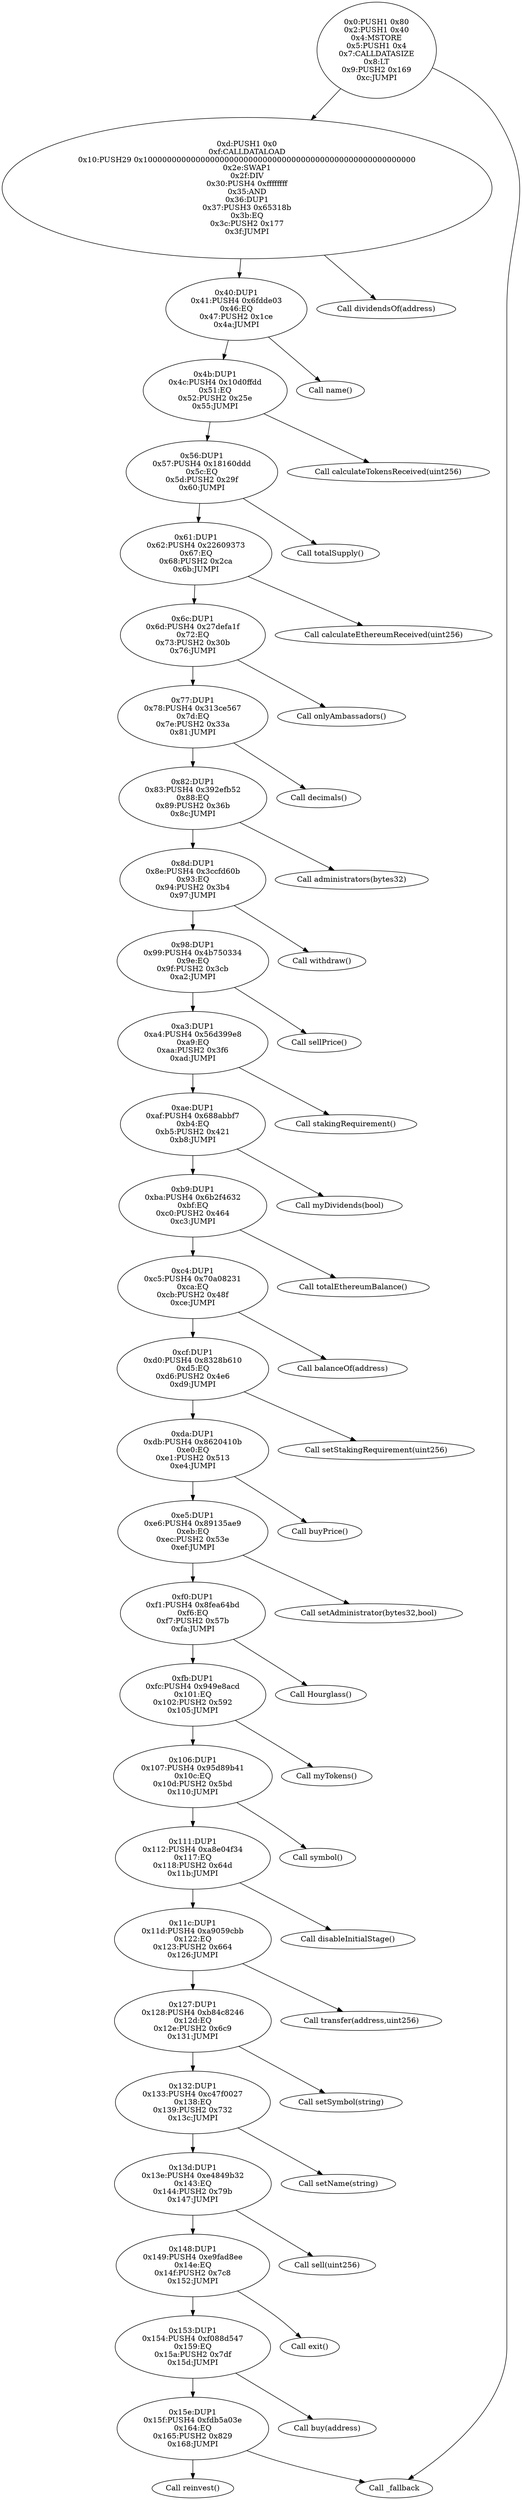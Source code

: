 digraph{
0[label="0x0:PUSH1 0x80
0x2:PUSH1 0x40
0x4:MSTORE
0x5:PUSH1 0x4
0x7:CALLDATASIZE
0x8:LT
0x9:PUSH2 0x169
0xc:JUMPI"]
0 -> 13
0 -> 361
13[label="0xd:PUSH1 0x0
0xf:CALLDATALOAD
0x10:PUSH29 0x100000000000000000000000000000000000000000000000000000000
0x2e:SWAP1
0x2f:DIV
0x30:PUSH4 0xffffffff
0x35:AND
0x36:DUP1
0x37:PUSH3 0x65318b
0x3b:EQ
0x3c:PUSH2 0x177
0x3f:JUMPI"]
13 -> 64
13 -> 375
64[label="0x40:DUP1
0x41:PUSH4 0x6fdde03
0x46:EQ
0x47:PUSH2 0x1ce
0x4a:JUMPI"]
64 -> 75
64 -> 462
75[label="0x4b:DUP1
0x4c:PUSH4 0x10d0ffdd
0x51:EQ
0x52:PUSH2 0x25e
0x55:JUMPI"]
75 -> 86
75 -> 606
86[label="0x56:DUP1
0x57:PUSH4 0x18160ddd
0x5c:EQ
0x5d:PUSH2 0x29f
0x60:JUMPI"]
86 -> 97
86 -> 671
97[label="0x61:DUP1
0x62:PUSH4 0x22609373
0x67:EQ
0x68:PUSH2 0x2ca
0x6b:JUMPI"]
97 -> 108
97 -> 714
108[label="0x6c:DUP1
0x6d:PUSH4 0x27defa1f
0x72:EQ
0x73:PUSH2 0x30b
0x76:JUMPI"]
108 -> 119
108 -> 779
119[label="0x77:DUP1
0x78:PUSH4 0x313ce567
0x7d:EQ
0x7e:PUSH2 0x33a
0x81:JUMPI"]
119 -> 130
119 -> 826
130[label="0x82:DUP1
0x83:PUSH4 0x392efb52
0x88:EQ
0x89:PUSH2 0x36b
0x8c:JUMPI"]
130 -> 141
130 -> 875
141[label="0x8d:DUP1
0x8e:PUSH4 0x3ccfd60b
0x93:EQ
0x94:PUSH2 0x3b4
0x97:JUMPI"]
141 -> 152
141 -> 948
152[label="0x98:DUP1
0x99:PUSH4 0x4b750334
0x9e:EQ
0x9f:PUSH2 0x3cb
0xa2:JUMPI"]
152 -> 163
152 -> 971
163[label="0xa3:DUP1
0xa4:PUSH4 0x56d399e8
0xa9:EQ
0xaa:PUSH2 0x3f6
0xad:JUMPI"]
163 -> 174
163 -> 1014
174[label="0xae:DUP1
0xaf:PUSH4 0x688abbf7
0xb4:EQ
0xb5:PUSH2 0x421
0xb8:JUMPI"]
174 -> 185
174 -> 1057
185[label="0xb9:DUP1
0xba:PUSH4 0x6b2f4632
0xbf:EQ
0xc0:PUSH2 0x464
0xc3:JUMPI"]
185 -> 196
185 -> 1124
196[label="0xc4:DUP1
0xc5:PUSH4 0x70a08231
0xca:EQ
0xcb:PUSH2 0x48f
0xce:JUMPI"]
196 -> 207
196 -> 1167
207[label="0xcf:DUP1
0xd0:PUSH4 0x8328b610
0xd5:EQ
0xd6:PUSH2 0x4e6
0xd9:JUMPI"]
207 -> 218
207 -> 1254
218[label="0xda:DUP1
0xdb:PUSH4 0x8620410b
0xe0:EQ
0xe1:PUSH2 0x513
0xe4:JUMPI"]
218 -> 229
218 -> 1299
229[label="0xe5:DUP1
0xe6:PUSH4 0x89135ae9
0xeb:EQ
0xec:PUSH2 0x53e
0xef:JUMPI"]
229 -> 240
229 -> 1342
240[label="0xf0:DUP1
0xf1:PUSH4 0x8fea64bd
0xf6:EQ
0xf7:PUSH2 0x57b
0xfa:JUMPI"]
240 -> 251
240 -> 1403
251[label="0xfb:DUP1
0xfc:PUSH4 0x949e8acd
0x101:EQ
0x102:PUSH2 0x592
0x105:JUMPI"]
251 -> 262
251 -> 1426
262[label="0x106:DUP1
0x107:PUSH4 0x95d89b41
0x10c:EQ
0x10d:PUSH2 0x5bd
0x110:JUMPI"]
262 -> 273
262 -> 1469
273[label="0x111:DUP1
0x112:PUSH4 0xa8e04f34
0x117:EQ
0x118:PUSH2 0x64d
0x11b:JUMPI"]
273 -> 284
273 -> 1613
284[label="0x11c:DUP1
0x11d:PUSH4 0xa9059cbb
0x122:EQ
0x123:PUSH2 0x664
0x126:JUMPI"]
284 -> 295
284 -> 1636
295[label="0x127:DUP1
0x128:PUSH4 0xb84c8246
0x12d:EQ
0x12e:PUSH2 0x6c9
0x131:JUMPI"]
295 -> 306
295 -> 1737
306[label="0x132:DUP1
0x133:PUSH4 0xc47f0027
0x138:EQ
0x139:PUSH2 0x732
0x13c:JUMPI"]
306 -> 317
306 -> 1842
317[label="0x13d:DUP1
0x13e:PUSH4 0xe4849b32
0x143:EQ
0x144:PUSH2 0x79b
0x147:JUMPI"]
317 -> 328
317 -> 1947
328[label="0x148:DUP1
0x149:PUSH4 0xe9fad8ee
0x14e:EQ
0x14f:PUSH2 0x7c8
0x152:JUMPI"]
328 -> 339
328 -> 1992
339[label="0x153:DUP1
0x154:PUSH4 0xf088d547
0x159:EQ
0x15a:PUSH2 0x7df
0x15d:JUMPI"]
339 -> 350
339 -> 2015
350[label="0x15e:DUP1
0x15f:PUSH4 0xfdb5a03e
0x164:EQ
0x165:PUSH2 0x829
0x168:JUMPI"]
350 -> 361
350 -> 2089
361[label="Call _fallback"]
375[label="Call dividendsOf(address)"]
462[label="Call name()"]
606[label="Call calculateTokensReceived(uint256)"]
671[label="Call totalSupply()"]
714[label="Call calculateEthereumReceived(uint256)"]
779[label="Call onlyAmbassadors()"]
826[label="Call decimals()"]
875[label="Call administrators(bytes32)"]
948[label="Call withdraw()"]
971[label="Call sellPrice()"]
1014[label="Call stakingRequirement()"]
1057[label="Call myDividends(bool)"]
1124[label="Call totalEthereumBalance()"]
1167[label="Call balanceOf(address)"]
1254[label="Call setStakingRequirement(uint256)"]
1299[label="Call buyPrice()"]
1342[label="Call setAdministrator(bytes32,bool)"]
1403[label="Call Hourglass()"]
1426[label="Call myTokens()"]
1469[label="Call symbol()"]
1613[label="Call disableInitialStage()"]
1636[label="Call transfer(address,uint256)"]
1737[label="Call setSymbol(string)"]
1842[label="Call setName(string)"]
1947[label="Call sell(uint256)"]
1992[label="Call exit()"]
2015[label="Call buy(address)"]
2089[label="Call reinvest()"]

}